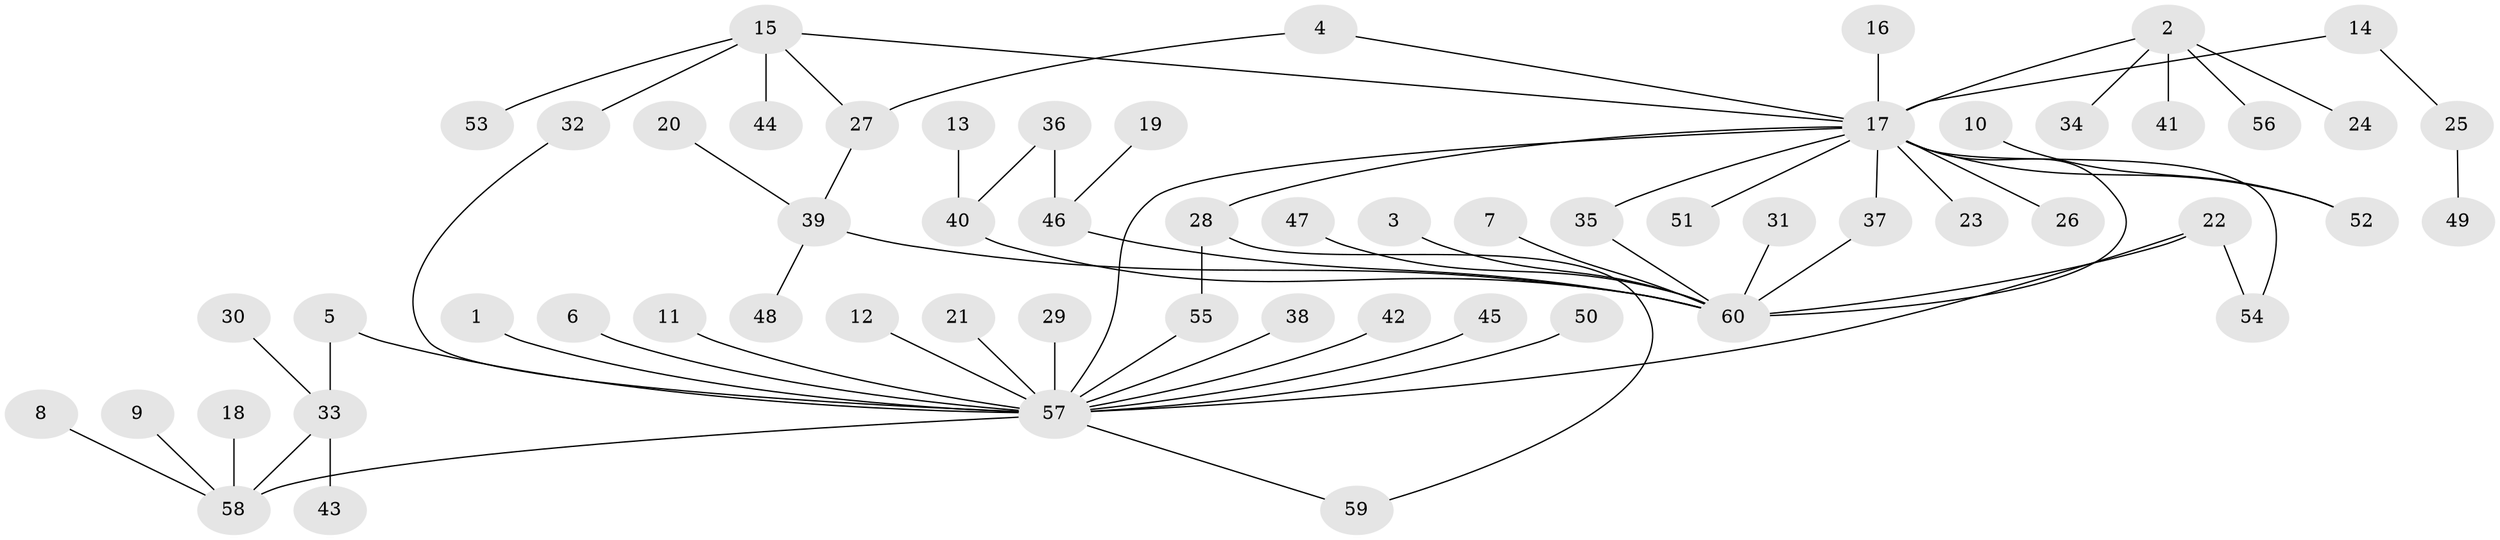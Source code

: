 // original degree distribution, {7: 0.01680672268907563, 19: 0.008403361344537815, 1: 0.5630252100840336, 17: 0.008403361344537815, 14: 0.008403361344537815, 4: 0.04201680672268908, 5: 0.04201680672268908, 3: 0.10084033613445378, 2: 0.21008403361344538}
// Generated by graph-tools (version 1.1) at 2025/01/03/09/25 03:01:54]
// undirected, 60 vertices, 70 edges
graph export_dot {
graph [start="1"]
  node [color=gray90,style=filled];
  1;
  2;
  3;
  4;
  5;
  6;
  7;
  8;
  9;
  10;
  11;
  12;
  13;
  14;
  15;
  16;
  17;
  18;
  19;
  20;
  21;
  22;
  23;
  24;
  25;
  26;
  27;
  28;
  29;
  30;
  31;
  32;
  33;
  34;
  35;
  36;
  37;
  38;
  39;
  40;
  41;
  42;
  43;
  44;
  45;
  46;
  47;
  48;
  49;
  50;
  51;
  52;
  53;
  54;
  55;
  56;
  57;
  58;
  59;
  60;
  1 -- 57 [weight=1.0];
  2 -- 17 [weight=1.0];
  2 -- 24 [weight=1.0];
  2 -- 34 [weight=1.0];
  2 -- 41 [weight=1.0];
  2 -- 56 [weight=1.0];
  3 -- 60 [weight=1.0];
  4 -- 17 [weight=1.0];
  4 -- 27 [weight=1.0];
  5 -- 33 [weight=1.0];
  5 -- 57 [weight=1.0];
  6 -- 57 [weight=1.0];
  7 -- 60 [weight=1.0];
  8 -- 58 [weight=1.0];
  9 -- 58 [weight=1.0];
  10 -- 52 [weight=1.0];
  11 -- 57 [weight=1.0];
  12 -- 57 [weight=1.0];
  13 -- 40 [weight=1.0];
  14 -- 17 [weight=1.0];
  14 -- 25 [weight=1.0];
  15 -- 17 [weight=1.0];
  15 -- 27 [weight=1.0];
  15 -- 32 [weight=1.0];
  15 -- 44 [weight=1.0];
  15 -- 53 [weight=1.0];
  16 -- 17 [weight=1.0];
  17 -- 23 [weight=1.0];
  17 -- 26 [weight=1.0];
  17 -- 28 [weight=1.0];
  17 -- 35 [weight=1.0];
  17 -- 37 [weight=1.0];
  17 -- 51 [weight=1.0];
  17 -- 52 [weight=1.0];
  17 -- 54 [weight=1.0];
  17 -- 57 [weight=1.0];
  17 -- 60 [weight=1.0];
  18 -- 58 [weight=1.0];
  19 -- 46 [weight=1.0];
  20 -- 39 [weight=1.0];
  21 -- 57 [weight=1.0];
  22 -- 54 [weight=1.0];
  22 -- 57 [weight=1.0];
  22 -- 60 [weight=1.0];
  25 -- 49 [weight=1.0];
  27 -- 39 [weight=1.0];
  28 -- 55 [weight=1.0];
  28 -- 59 [weight=1.0];
  29 -- 57 [weight=1.0];
  30 -- 33 [weight=1.0];
  31 -- 60 [weight=1.0];
  32 -- 57 [weight=1.0];
  33 -- 43 [weight=1.0];
  33 -- 58 [weight=1.0];
  35 -- 60 [weight=1.0];
  36 -- 40 [weight=1.0];
  36 -- 46 [weight=1.0];
  37 -- 60 [weight=1.0];
  38 -- 57 [weight=1.0];
  39 -- 48 [weight=1.0];
  39 -- 60 [weight=1.0];
  40 -- 60 [weight=1.0];
  42 -- 57 [weight=1.0];
  45 -- 57 [weight=1.0];
  46 -- 60 [weight=1.0];
  47 -- 60 [weight=1.0];
  50 -- 57 [weight=1.0];
  55 -- 57 [weight=1.0];
  57 -- 58 [weight=1.0];
  57 -- 59 [weight=1.0];
}
